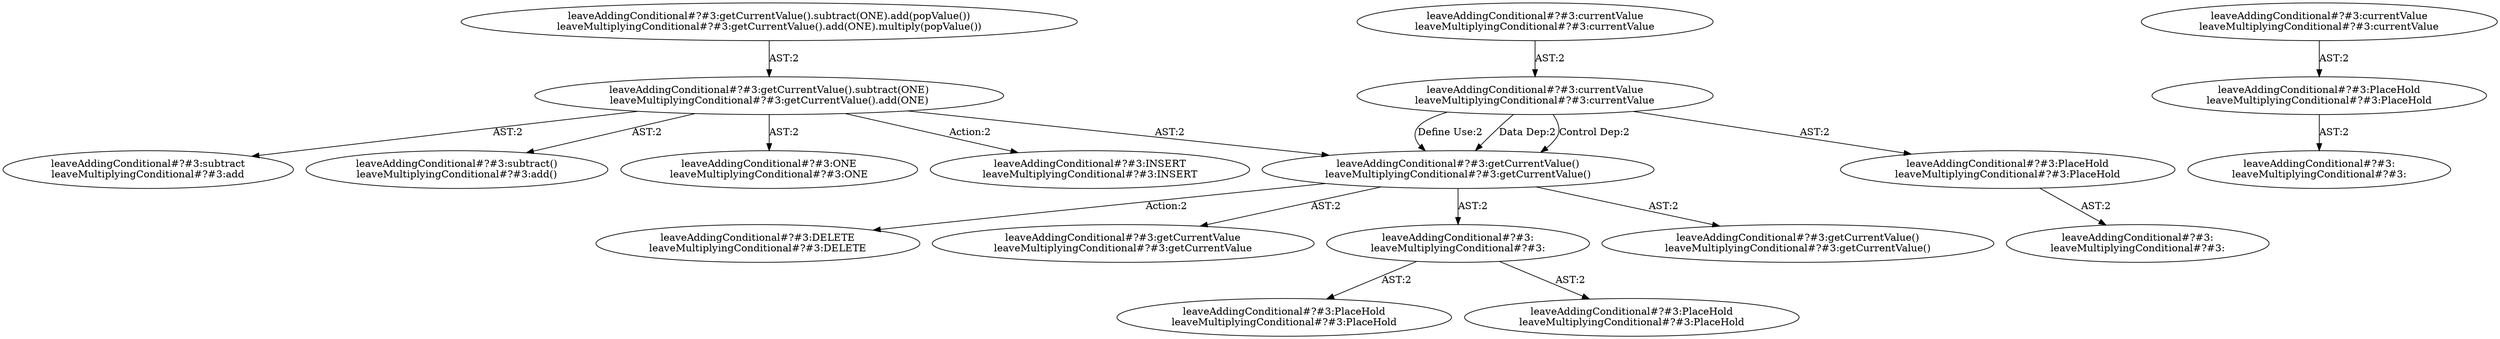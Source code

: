 digraph "Pattern" {
0 [label="leaveAddingConditional#?#3:DELETE
leaveMultiplyingConditional#?#3:DELETE" shape=ellipse]
1 [label="leaveAddingConditional#?#3:getCurrentValue()
leaveMultiplyingConditional#?#3:getCurrentValue()" shape=ellipse]
2 [label="leaveAddingConditional#?#3:getCurrentValue().subtract(ONE)
leaveMultiplyingConditional#?#3:getCurrentValue().add(ONE)" shape=ellipse]
3 [label="leaveAddingConditional#?#3:getCurrentValue().subtract(ONE).add(popValue())
leaveMultiplyingConditional#?#3:getCurrentValue().add(ONE).multiply(popValue())" shape=ellipse]
4 [label="leaveAddingConditional#?#3:subtract
leaveMultiplyingConditional#?#3:add" shape=ellipse]
5 [label="leaveAddingConditional#?#3:subtract()
leaveMultiplyingConditional#?#3:add()" shape=ellipse]
6 [label="leaveAddingConditional#?#3:ONE
leaveMultiplyingConditional#?#3:ONE" shape=ellipse]
7 [label="leaveAddingConditional#?#3:INSERT
leaveMultiplyingConditional#?#3:INSERT" shape=ellipse]
8 [label="leaveAddingConditional#?#3:currentValue
leaveMultiplyingConditional#?#3:currentValue" shape=ellipse]
9 [label="leaveAddingConditional#?#3:PlaceHold
leaveMultiplyingConditional#?#3:PlaceHold" shape=ellipse]
10 [label="leaveAddingConditional#?#3:
leaveMultiplyingConditional#?#3:" shape=ellipse]
11 [label="leaveAddingConditional#?#3:currentValue
leaveMultiplyingConditional#?#3:currentValue" shape=ellipse]
12 [label="leaveAddingConditional#?#3:currentValue
leaveMultiplyingConditional#?#3:currentValue" shape=ellipse]
13 [label="leaveAddingConditional#?#3:PlaceHold
leaveMultiplyingConditional#?#3:PlaceHold" shape=ellipse]
14 [label="leaveAddingConditional#?#3:
leaveMultiplyingConditional#?#3:" shape=ellipse]
15 [label="leaveAddingConditional#?#3:getCurrentValue
leaveMultiplyingConditional#?#3:getCurrentValue" shape=ellipse]
16 [label="leaveAddingConditional#?#3:
leaveMultiplyingConditional#?#3:" shape=ellipse]
17 [label="leaveAddingConditional#?#3:PlaceHold
leaveMultiplyingConditional#?#3:PlaceHold" shape=ellipse]
18 [label="leaveAddingConditional#?#3:PlaceHold
leaveMultiplyingConditional#?#3:PlaceHold" shape=ellipse]
19 [label="leaveAddingConditional#?#3:getCurrentValue()
leaveMultiplyingConditional#?#3:getCurrentValue()" shape=ellipse]
1 -> 0 [label="Action:2"];
1 -> 15 [label="AST:2"];
1 -> 16 [label="AST:2"];
1 -> 19 [label="AST:2"];
2 -> 1 [label="AST:2"];
2 -> 4 [label="AST:2"];
2 -> 5 [label="AST:2"];
2 -> 6 [label="AST:2"];
2 -> 7 [label="Action:2"];
3 -> 2 [label="AST:2"];
8 -> 9 [label="AST:2"];
9 -> 10 [label="AST:2"];
11 -> 12 [label="AST:2"];
12 -> 1 [label="Define Use:2"];
12 -> 1 [label="Data Dep:2"];
12 -> 1 [label="Control Dep:2"];
12 -> 13 [label="AST:2"];
13 -> 14 [label="AST:2"];
16 -> 17 [label="AST:2"];
16 -> 18 [label="AST:2"];
}